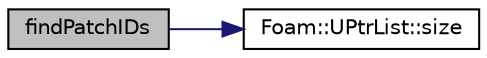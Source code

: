 digraph "findPatchIDs"
{
  bgcolor="transparent";
  edge [fontname="Helvetica",fontsize="10",labelfontname="Helvetica",labelfontsize="10"];
  node [fontname="Helvetica",fontsize="10",shape=record];
  rankdir="LR";
  Node10298 [label="findPatchIDs",height=0.2,width=0.4,color="black", fillcolor="grey75", style="filled", fontcolor="black"];
  Node10298 -> Node10299 [color="midnightblue",fontsize="10",style="solid",fontname="Helvetica"];
  Node10299 [label="Foam::UPtrList::size",height=0.2,width=0.4,color="black",URL="$a27101.html#a47b3bf30da1eb3ab8076b5fbe00e0494",tooltip="Return the number of elements in the UPtrList. "];
}
